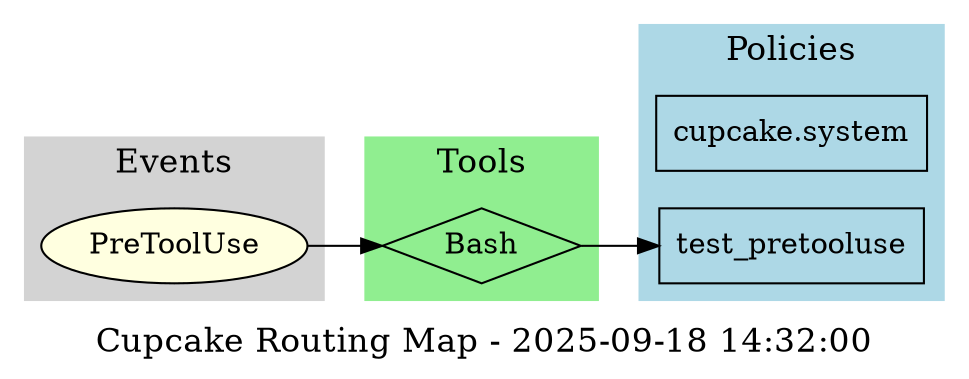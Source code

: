 digraph RoutingMap {
  rankdir=LR;
  node [shape=box, style=rounded];
  edge [fontsize=10];

  label="Cupcake Routing Map - 2025-09-18 14:32:00";
  fontsize=16;

  subgraph cluster_events {
    label="Events";
    style=filled;
    color=lightgrey;
    node [shape=ellipse, style=filled, fillcolor=lightyellow];
    "event_PreToolUse" [label="PreToolUse"];
  }

  subgraph cluster_tools {
    label="Tools";
    style=filled;
    color=lightgreen;
    node [shape=diamond, style=filled, fillcolor=lightgreen];
    "tool_Bash" [label="Bash"];
  }

  subgraph cluster_policies {
    label="Policies";
    style=filled;
    color=lightblue;
    node [shape=box, style=filled, fillcolor=lightblue];
    "policy_cupcake.system" [label="cupcake.system"];
    "policy_cupcake.policies.test_pretooluse" [label="test_pretooluse"];
  }

  "event_PreToolUse" -> "tool_Bash";
  "tool_Bash" -> "policy_cupcake.policies.test_pretooluse";
}
